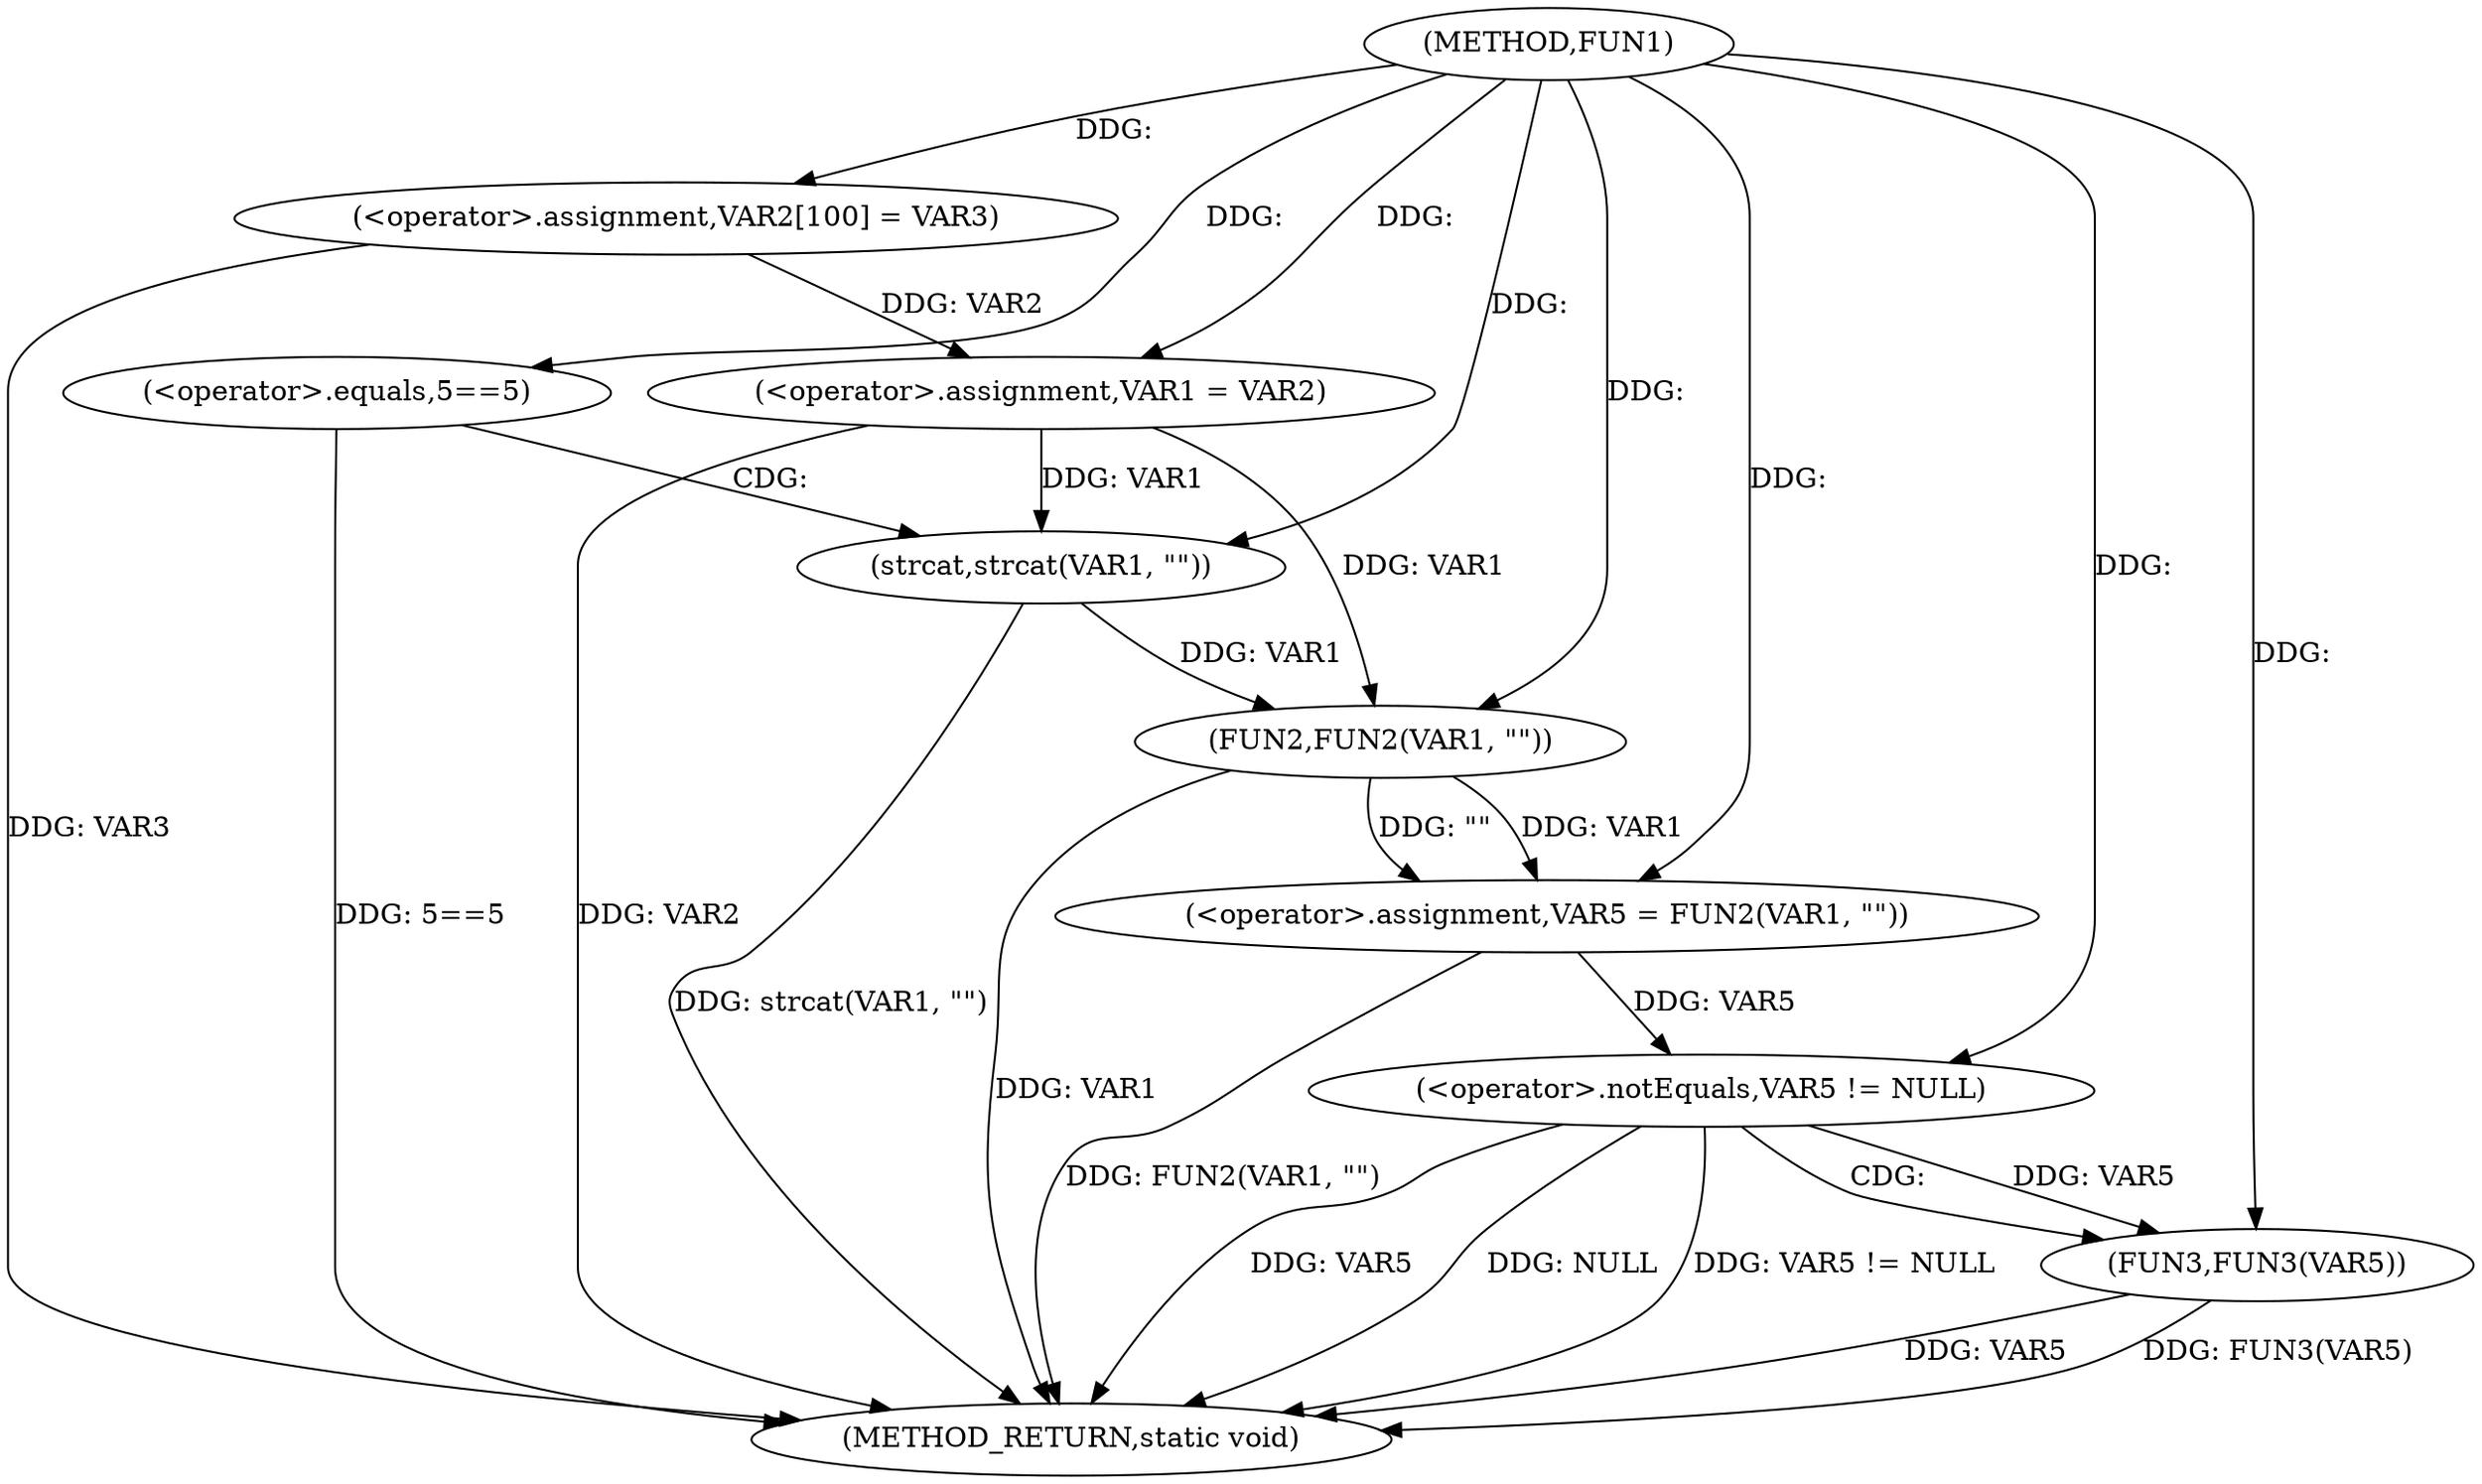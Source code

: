 digraph FUN1 {  
"1000100" [label = "(METHOD,FUN1)" ]
"1000132" [label = "(METHOD_RETURN,static void)" ]
"1000104" [label = "(<operator>.assignment,VAR2[100] = VAR3)" ]
"1000107" [label = "(<operator>.assignment,VAR1 = VAR2)" ]
"1000111" [label = "(<operator>.equals,5==5)" ]
"1000115" [label = "(strcat,strcat(VAR1, \"\"))" ]
"1000120" [label = "(<operator>.assignment,VAR5 = FUN2(VAR1, \"\"))" ]
"1000122" [label = "(FUN2,FUN2(VAR1, \"\"))" ]
"1000126" [label = "(<operator>.notEquals,VAR5 != NULL)" ]
"1000130" [label = "(FUN3,FUN3(VAR5))" ]
  "1000122" -> "1000132"  [ label = "DDG: VAR1"] 
  "1000115" -> "1000132"  [ label = "DDG: strcat(VAR1, \"\")"] 
  "1000126" -> "1000132"  [ label = "DDG: VAR5"] 
  "1000120" -> "1000132"  [ label = "DDG: FUN2(VAR1, \"\")"] 
  "1000126" -> "1000132"  [ label = "DDG: NULL"] 
  "1000111" -> "1000132"  [ label = "DDG: 5==5"] 
  "1000130" -> "1000132"  [ label = "DDG: VAR5"] 
  "1000130" -> "1000132"  [ label = "DDG: FUN3(VAR5)"] 
  "1000126" -> "1000132"  [ label = "DDG: VAR5 != NULL"] 
  "1000104" -> "1000132"  [ label = "DDG: VAR3"] 
  "1000107" -> "1000132"  [ label = "DDG: VAR2"] 
  "1000100" -> "1000104"  [ label = "DDG: "] 
  "1000104" -> "1000107"  [ label = "DDG: VAR2"] 
  "1000100" -> "1000107"  [ label = "DDG: "] 
  "1000100" -> "1000111"  [ label = "DDG: "] 
  "1000107" -> "1000115"  [ label = "DDG: VAR1"] 
  "1000100" -> "1000115"  [ label = "DDG: "] 
  "1000122" -> "1000120"  [ label = "DDG: VAR1"] 
  "1000122" -> "1000120"  [ label = "DDG: \"\""] 
  "1000100" -> "1000120"  [ label = "DDG: "] 
  "1000107" -> "1000122"  [ label = "DDG: VAR1"] 
  "1000115" -> "1000122"  [ label = "DDG: VAR1"] 
  "1000100" -> "1000122"  [ label = "DDG: "] 
  "1000120" -> "1000126"  [ label = "DDG: VAR5"] 
  "1000100" -> "1000126"  [ label = "DDG: "] 
  "1000126" -> "1000130"  [ label = "DDG: VAR5"] 
  "1000100" -> "1000130"  [ label = "DDG: "] 
  "1000111" -> "1000115"  [ label = "CDG: "] 
  "1000126" -> "1000130"  [ label = "CDG: "] 
}
